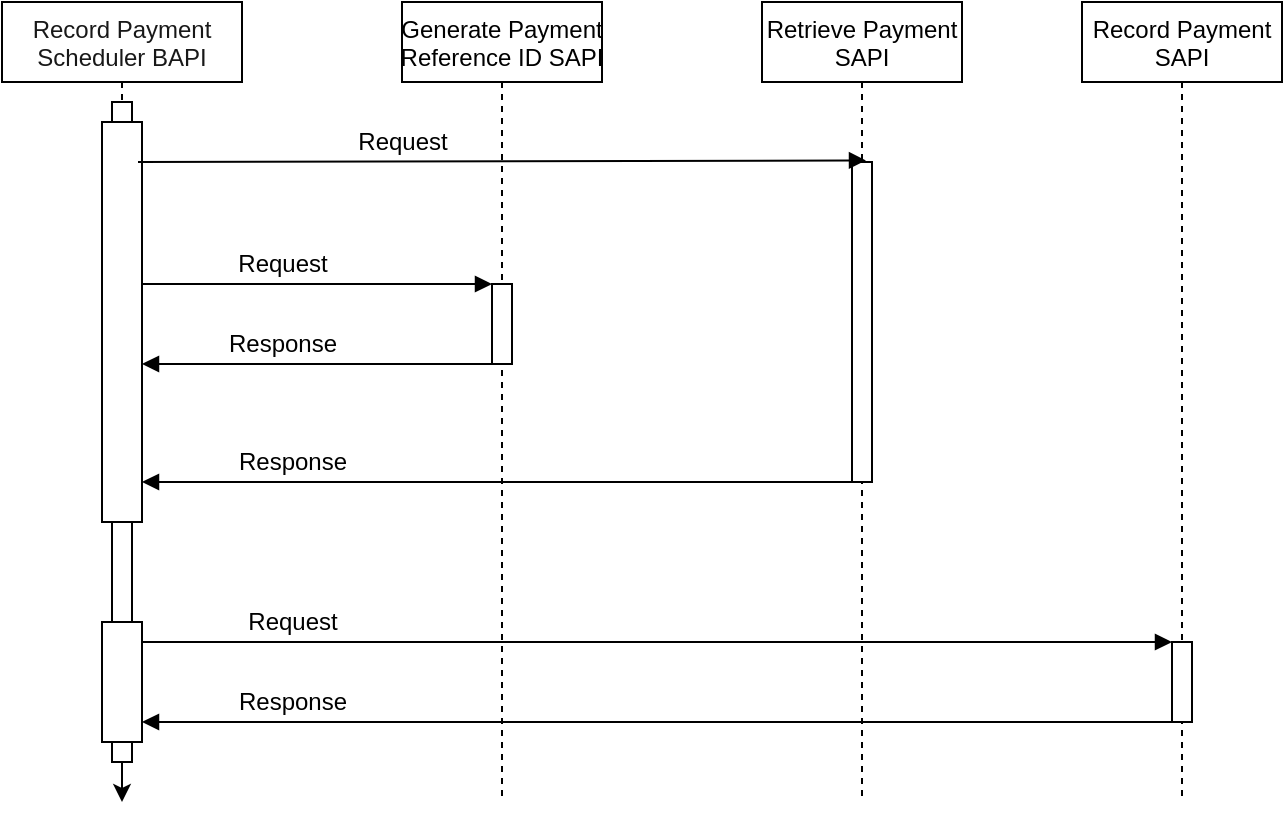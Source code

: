 <mxfile version="14.5.4" type="device"><diagram id="wPSqFisGaKxFASibf5UK" name="Page-1"><mxGraphModel dx="1186" dy="801" grid="1" gridSize="10" guides="1" tooltips="1" connect="1" arrows="1" fold="1" page="1" pageScale="1" pageWidth="850" pageHeight="1100" math="0" shadow="0"><root><mxCell id="0"/><mxCell id="1" parent="0"/><mxCell id="OlXNEVhj0p351Mq182f3-1" value="Record Payment &#xA;Scheduler BAPI " style="shape=umlLifeline;perimeter=lifelinePerimeter;container=1;collapsible=0;recursiveResize=0;rounded=0;shadow=0;strokeWidth=1;textOpacity=90;spacing=0;" vertex="1" parent="1"><mxGeometry x="100" y="80" width="120" height="380" as="geometry"/></mxCell><mxCell id="OlXNEVhj0p351Mq182f3-2" value="" style="points=[];perimeter=orthogonalPerimeter;rounded=0;shadow=0;strokeWidth=1;" vertex="1" parent="OlXNEVhj0p351Mq182f3-1"><mxGeometry x="90" y="120" as="geometry"/></mxCell><mxCell id="OlXNEVhj0p351Mq182f3-3" value="" style="points=[];perimeter=orthogonalPerimeter;rounded=0;shadow=0;strokeWidth=1;" vertex="1" parent="OlXNEVhj0p351Mq182f3-1"><mxGeometry x="55" y="50" width="10" height="330" as="geometry"/></mxCell><mxCell id="OlXNEVhj0p351Mq182f3-4" value="" style="points=[];perimeter=orthogonalPerimeter;rounded=0;shadow=0;strokeWidth=1;" vertex="1" parent="OlXNEVhj0p351Mq182f3-1"><mxGeometry x="50" y="60" width="20" height="200" as="geometry"/></mxCell><mxCell id="OlXNEVhj0p351Mq182f3-5" value="Generate Payment &#xA;Reference ID SAPI" style="shape=umlLifeline;perimeter=lifelinePerimeter;container=1;collapsible=0;recursiveResize=0;rounded=0;shadow=0;strokeWidth=1;" vertex="1" parent="1"><mxGeometry x="300" y="80" width="100" height="400" as="geometry"/></mxCell><mxCell id="OlXNEVhj0p351Mq182f3-6" value="" style="points=[];perimeter=orthogonalPerimeter;rounded=0;shadow=0;strokeWidth=1;" vertex="1" parent="OlXNEVhj0p351Mq182f3-5"><mxGeometry x="45" y="141" width="10" height="40" as="geometry"/></mxCell><mxCell id="OlXNEVhj0p351Mq182f3-7" value="" style="verticalAlign=bottom;endArrow=block;entryX=0;entryY=0;shadow=0;strokeWidth=1;" edge="1" parent="1" target="OlXNEVhj0p351Mq182f3-6"><mxGeometry relative="1" as="geometry"><mxPoint x="170" y="221" as="sourcePoint"/></mxGeometry></mxCell><mxCell id="OlXNEVhj0p351Mq182f3-8" value="" style="verticalAlign=bottom;endArrow=block;shadow=0;strokeWidth=1;" edge="1" parent="1" source="OlXNEVhj0p351Mq182f3-6"><mxGeometry relative="1" as="geometry"><mxPoint x="240" y="261" as="sourcePoint"/><mxPoint x="170" y="261" as="targetPoint"/></mxGeometry></mxCell><mxCell id="OlXNEVhj0p351Mq182f3-9" value="Request" style="text;html=1;align=center;verticalAlign=middle;resizable=0;points=[];autosize=1;" vertex="1" parent="1"><mxGeometry x="210" y="201" width="60" height="20" as="geometry"/></mxCell><mxCell id="OlXNEVhj0p351Mq182f3-10" value="Response" style="text;html=1;align=center;verticalAlign=middle;resizable=0;points=[];autosize=1;" vertex="1" parent="1"><mxGeometry x="205" y="241" width="70" height="20" as="geometry"/></mxCell><mxCell id="OlXNEVhj0p351Mq182f3-12" value="Response" style="text;html=1;align=center;verticalAlign=middle;resizable=0;points=[];autosize=1;" vertex="1" parent="1"><mxGeometry x="210" y="300" width="70" height="20" as="geometry"/></mxCell><mxCell id="OlXNEVhj0p351Mq182f3-13" value="" style="verticalAlign=bottom;endArrow=block;shadow=0;strokeWidth=1;exitX=0;exitY=1;exitDx=0;exitDy=0;exitPerimeter=0;" edge="1" parent="1" source="OlXNEVhj0p351Mq182f3-17"><mxGeometry relative="1" as="geometry"><mxPoint x="350" y="320" as="sourcePoint"/><mxPoint x="170" y="320" as="targetPoint"/></mxGeometry></mxCell><mxCell id="OlXNEVhj0p351Mq182f3-14" value="Request" style="text;html=1;align=center;verticalAlign=middle;resizable=0;points=[];autosize=1;" vertex="1" parent="1"><mxGeometry x="270" y="140" width="60" height="20" as="geometry"/></mxCell><mxCell id="OlXNEVhj0p351Mq182f3-16" value="Retrieve Payment &#xA;SAPI" style="shape=umlLifeline;perimeter=lifelinePerimeter;container=1;collapsible=0;recursiveResize=0;rounded=0;shadow=0;strokeWidth=1;" vertex="1" parent="1"><mxGeometry x="480" y="80" width="100" height="400" as="geometry"/></mxCell><mxCell id="OlXNEVhj0p351Mq182f3-17" value="" style="points=[];perimeter=orthogonalPerimeter;rounded=0;shadow=0;strokeWidth=1;" vertex="1" parent="OlXNEVhj0p351Mq182f3-16"><mxGeometry x="45" y="80" width="10" height="160" as="geometry"/></mxCell><mxCell id="OlXNEVhj0p351Mq182f3-18" value="Record Payment &#xA;SAPI" style="shape=umlLifeline;perimeter=lifelinePerimeter;container=1;collapsible=0;recursiveResize=0;rounded=0;shadow=0;strokeWidth=1;" vertex="1" parent="1"><mxGeometry x="640" y="80" width="100" height="400" as="geometry"/></mxCell><mxCell id="OlXNEVhj0p351Mq182f3-19" value="" style="points=[];perimeter=orthogonalPerimeter;rounded=0;shadow=0;strokeWidth=1;" vertex="1" parent="OlXNEVhj0p351Mq182f3-18"><mxGeometry x="45" y="320" width="10" height="40" as="geometry"/></mxCell><mxCell id="OlXNEVhj0p351Mq182f3-20" style="edgeStyle=orthogonalEdgeStyle;rounded=0;orthogonalLoop=1;jettySize=auto;html=1;" edge="1" parent="1" source="OlXNEVhj0p351Mq182f3-3"><mxGeometry relative="1" as="geometry"><mxPoint x="160" y="480" as="targetPoint"/></mxGeometry></mxCell><mxCell id="OlXNEVhj0p351Mq182f3-21" value="" style="verticalAlign=bottom;endArrow=block;entryX=0;entryY=0;shadow=0;strokeWidth=1;entryDx=0;entryDy=0;entryPerimeter=0;" edge="1" parent="1" source="OlXNEVhj0p351Mq182f3-25" target="OlXNEVhj0p351Mq182f3-19"><mxGeometry relative="1" as="geometry"><mxPoint x="190" y="400" as="sourcePoint"/><mxPoint x="524" y="399" as="targetPoint"/></mxGeometry></mxCell><mxCell id="OlXNEVhj0p351Mq182f3-22" value="Response" style="text;html=1;align=center;verticalAlign=middle;resizable=0;points=[];autosize=1;" vertex="1" parent="1"><mxGeometry x="210" y="420" width="70" height="20" as="geometry"/></mxCell><mxCell id="OlXNEVhj0p351Mq182f3-23" value="" style="verticalAlign=bottom;endArrow=block;shadow=0;strokeWidth=1;exitX=0.5;exitY=1;exitDx=0;exitDy=0;exitPerimeter=0;" edge="1" parent="1" target="OlXNEVhj0p351Mq182f3-25" source="OlXNEVhj0p351Mq182f3-19"><mxGeometry relative="1" as="geometry"><mxPoint x="525" y="440" as="sourcePoint"/><mxPoint x="190" y="440" as="targetPoint"/></mxGeometry></mxCell><mxCell id="OlXNEVhj0p351Mq182f3-24" value="Request" style="text;html=1;align=center;verticalAlign=middle;resizable=0;points=[];autosize=1;" vertex="1" parent="1"><mxGeometry x="215" y="380" width="60" height="20" as="geometry"/></mxCell><mxCell id="OlXNEVhj0p351Mq182f3-25" value="" style="points=[];perimeter=orthogonalPerimeter;rounded=0;shadow=0;strokeWidth=1;" vertex="1" parent="1"><mxGeometry x="150" y="390" width="20" height="60" as="geometry"/></mxCell><mxCell id="OlXNEVhj0p351Mq182f3-26" value="" style="verticalAlign=bottom;endArrow=block;entryX=0.52;entryY=0.198;shadow=0;strokeWidth=1;entryDx=0;entryDy=0;entryPerimeter=0;" edge="1" parent="1" target="OlXNEVhj0p351Mq182f3-16"><mxGeometry relative="1" as="geometry"><mxPoint x="168" y="160" as="sourcePoint"/><mxPoint x="683" y="160" as="targetPoint"/></mxGeometry></mxCell></root></mxGraphModel></diagram></mxfile>